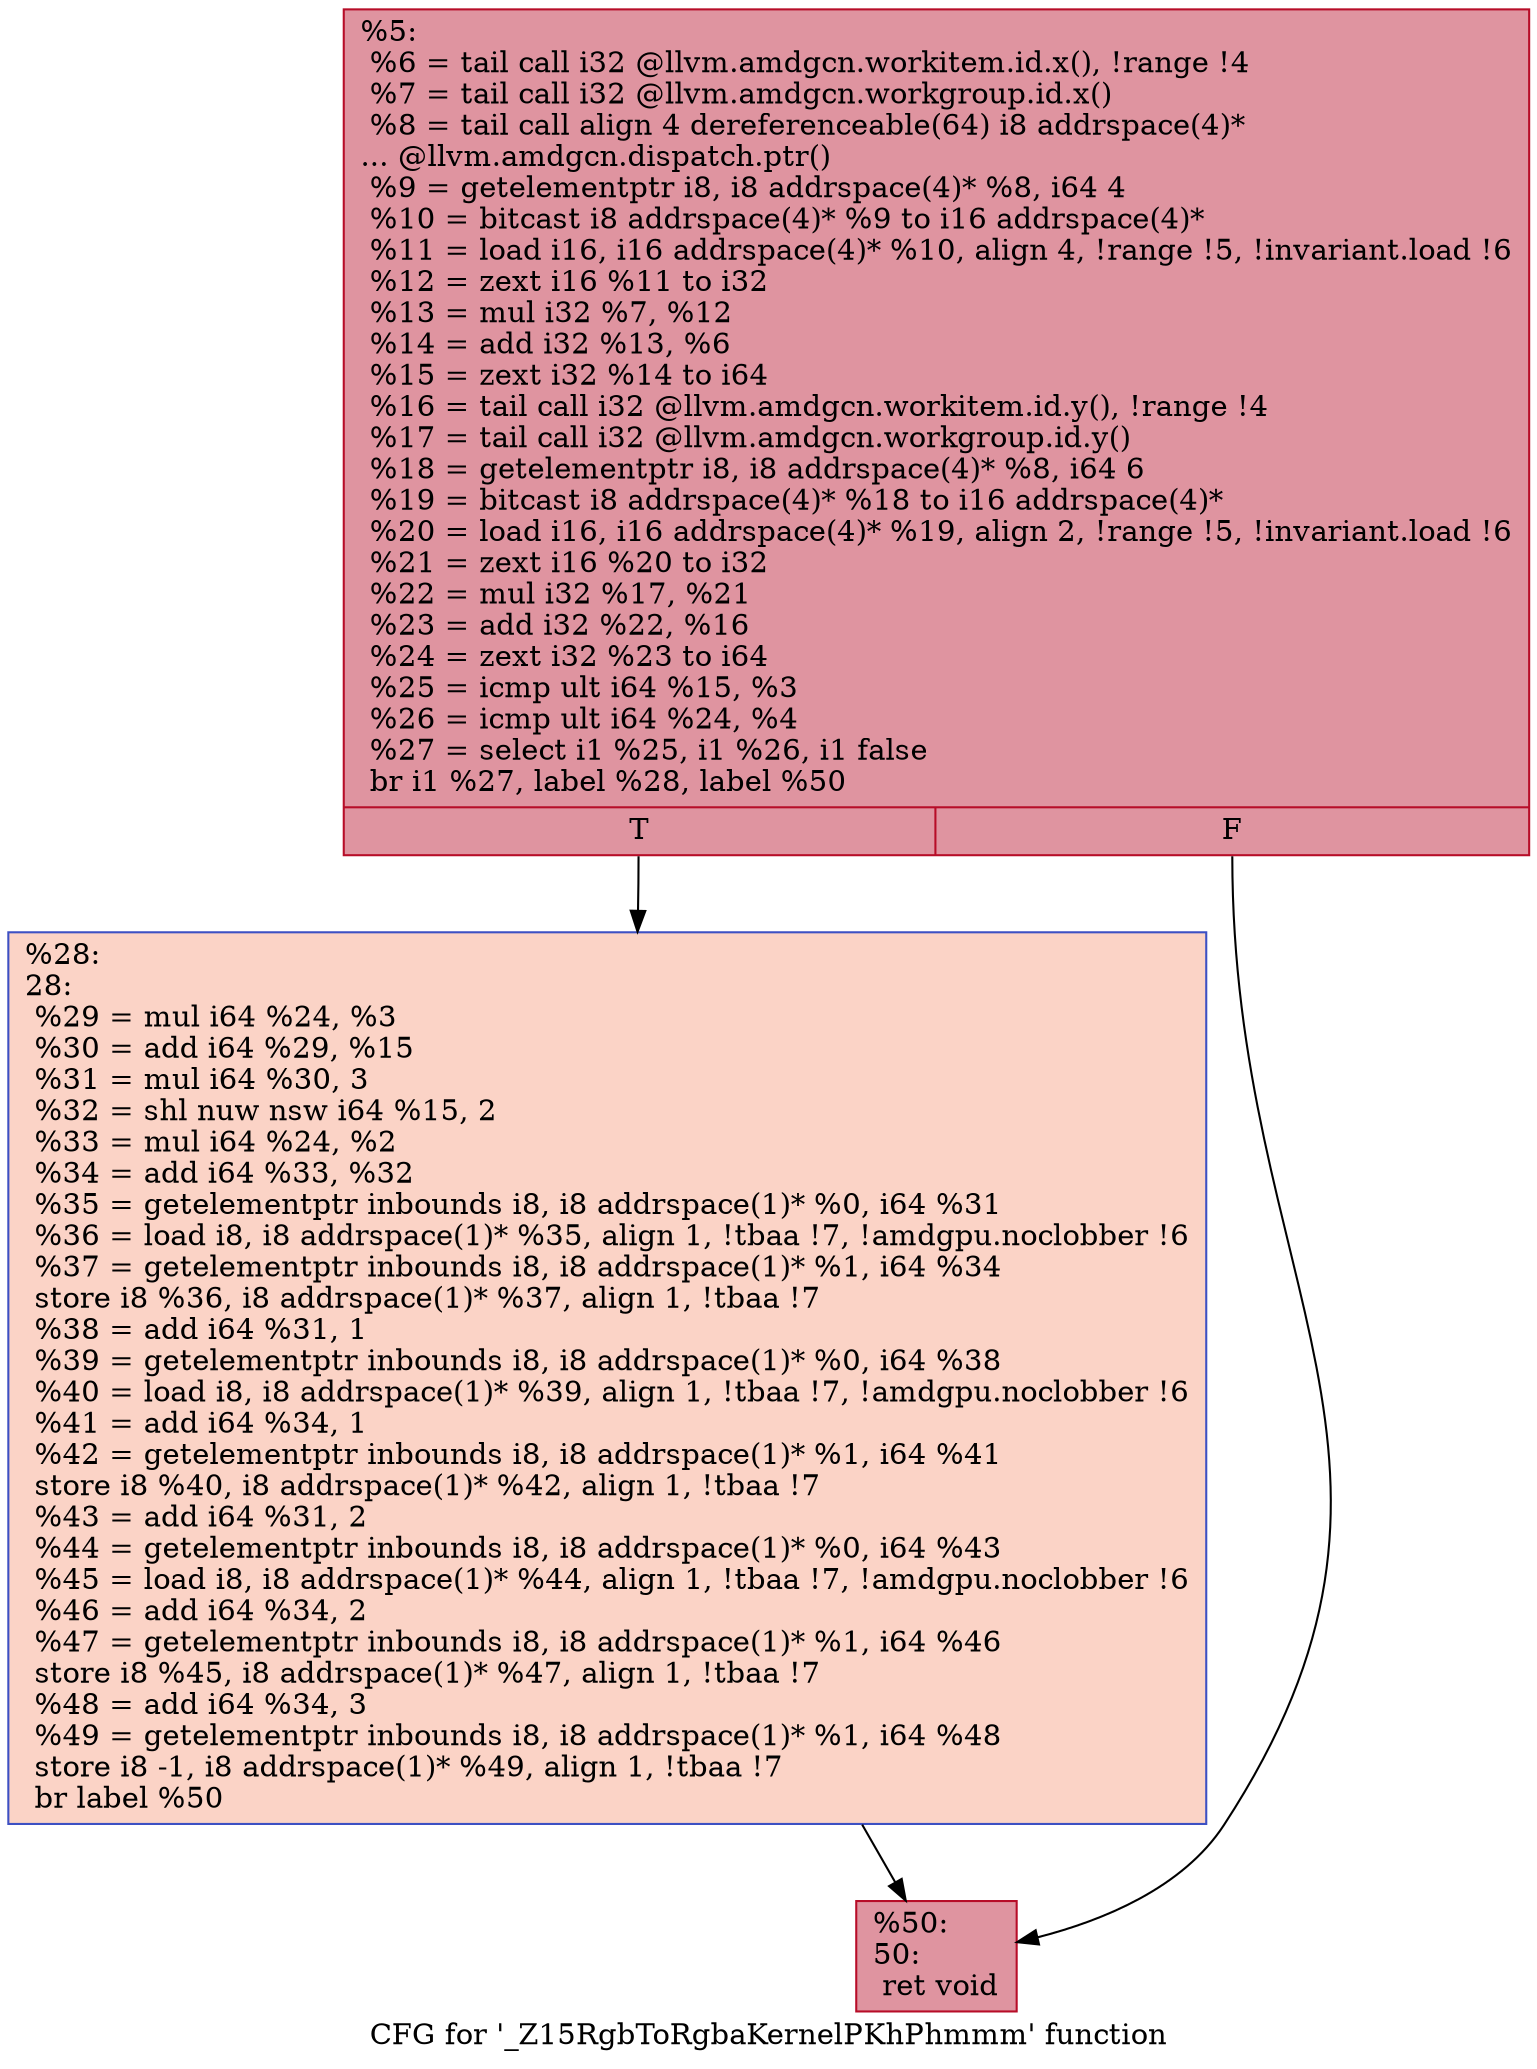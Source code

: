 digraph "CFG for '_Z15RgbToRgbaKernelPKhPhmmm' function" {
	label="CFG for '_Z15RgbToRgbaKernelPKhPhmmm' function";

	Node0x482f770 [shape=record,color="#b70d28ff", style=filled, fillcolor="#b70d2870",label="{%5:\l  %6 = tail call i32 @llvm.amdgcn.workitem.id.x(), !range !4\l  %7 = tail call i32 @llvm.amdgcn.workgroup.id.x()\l  %8 = tail call align 4 dereferenceable(64) i8 addrspace(4)*\l... @llvm.amdgcn.dispatch.ptr()\l  %9 = getelementptr i8, i8 addrspace(4)* %8, i64 4\l  %10 = bitcast i8 addrspace(4)* %9 to i16 addrspace(4)*\l  %11 = load i16, i16 addrspace(4)* %10, align 4, !range !5, !invariant.load !6\l  %12 = zext i16 %11 to i32\l  %13 = mul i32 %7, %12\l  %14 = add i32 %13, %6\l  %15 = zext i32 %14 to i64\l  %16 = tail call i32 @llvm.amdgcn.workitem.id.y(), !range !4\l  %17 = tail call i32 @llvm.amdgcn.workgroup.id.y()\l  %18 = getelementptr i8, i8 addrspace(4)* %8, i64 6\l  %19 = bitcast i8 addrspace(4)* %18 to i16 addrspace(4)*\l  %20 = load i16, i16 addrspace(4)* %19, align 2, !range !5, !invariant.load !6\l  %21 = zext i16 %20 to i32\l  %22 = mul i32 %17, %21\l  %23 = add i32 %22, %16\l  %24 = zext i32 %23 to i64\l  %25 = icmp ult i64 %15, %3\l  %26 = icmp ult i64 %24, %4\l  %27 = select i1 %25, i1 %26, i1 false\l  br i1 %27, label %28, label %50\l|{<s0>T|<s1>F}}"];
	Node0x482f770:s0 -> Node0x48332c0;
	Node0x482f770:s1 -> Node0x4833350;
	Node0x48332c0 [shape=record,color="#3d50c3ff", style=filled, fillcolor="#f59c7d70",label="{%28:\l28:                                               \l  %29 = mul i64 %24, %3\l  %30 = add i64 %29, %15\l  %31 = mul i64 %30, 3\l  %32 = shl nuw nsw i64 %15, 2\l  %33 = mul i64 %24, %2\l  %34 = add i64 %33, %32\l  %35 = getelementptr inbounds i8, i8 addrspace(1)* %0, i64 %31\l  %36 = load i8, i8 addrspace(1)* %35, align 1, !tbaa !7, !amdgpu.noclobber !6\l  %37 = getelementptr inbounds i8, i8 addrspace(1)* %1, i64 %34\l  store i8 %36, i8 addrspace(1)* %37, align 1, !tbaa !7\l  %38 = add i64 %31, 1\l  %39 = getelementptr inbounds i8, i8 addrspace(1)* %0, i64 %38\l  %40 = load i8, i8 addrspace(1)* %39, align 1, !tbaa !7, !amdgpu.noclobber !6\l  %41 = add i64 %34, 1\l  %42 = getelementptr inbounds i8, i8 addrspace(1)* %1, i64 %41\l  store i8 %40, i8 addrspace(1)* %42, align 1, !tbaa !7\l  %43 = add i64 %31, 2\l  %44 = getelementptr inbounds i8, i8 addrspace(1)* %0, i64 %43\l  %45 = load i8, i8 addrspace(1)* %44, align 1, !tbaa !7, !amdgpu.noclobber !6\l  %46 = add i64 %34, 2\l  %47 = getelementptr inbounds i8, i8 addrspace(1)* %1, i64 %46\l  store i8 %45, i8 addrspace(1)* %47, align 1, !tbaa !7\l  %48 = add i64 %34, 3\l  %49 = getelementptr inbounds i8, i8 addrspace(1)* %1, i64 %48\l  store i8 -1, i8 addrspace(1)* %49, align 1, !tbaa !7\l  br label %50\l}"];
	Node0x48332c0 -> Node0x4833350;
	Node0x4833350 [shape=record,color="#b70d28ff", style=filled, fillcolor="#b70d2870",label="{%50:\l50:                                               \l  ret void\l}"];
}
